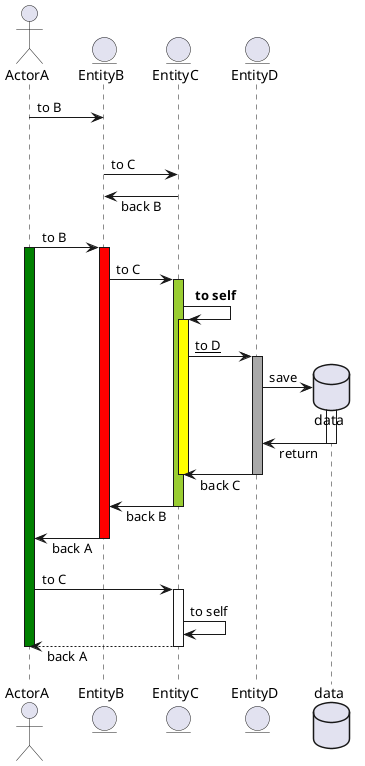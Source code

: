 @startuml lifeline

skinparam ResponseMessageBelowArrow true

actor ActorA as A
entity EntityB as B
entity EntityC as C
entity EntityD as D

A -> B : to B
' 增加空间
|||
B -> C : to C
' 增加空间 weight
||10||
B <- C : back B

''''''''''''''

' 生命线 竖长条
A -> B : to B
activate A #Green
activate B #Red

B -> C : to C
activate C #YellowGreen

C -> C : **to self**
activate C #Yellow   /' 嵌套C begin '/

C -> D : __to D__
activate D #DarkGray

' 中途创建一个对象，在中间生成
' 强调本次消息实际上是在创建新的对象
create database data
D -> data : save
activate data
D <- data : return
deactivate data

C <- D : back C
deactivate D
deactivate C        /' 嵌套C end '/

B <- C : back B
deactivate C

A <- B : back A
deactivate B

A -> C : to C
activate C

C -> C : to self

A <-- C : back A
deactivate C
deactivate A

@enduml